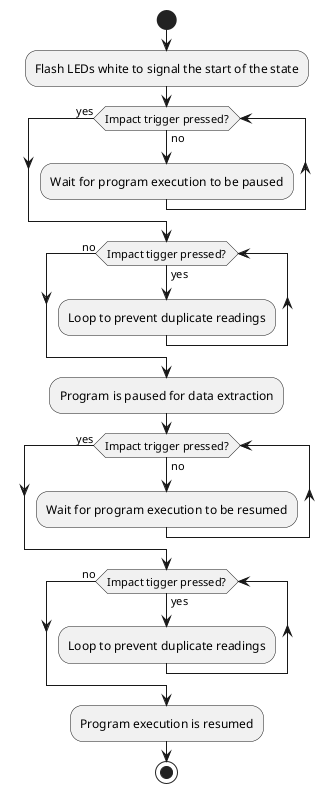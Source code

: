 @startuml
start
:Flash LEDs white to signal the start of the state;
while (Impact trigger pressed?) is (no)
    :Wait for program execution to be paused;
endwhile (yes)
while (Impact tigger pressed?) is (yes)
    :Loop to prevent duplicate readings;
endwhile (no)
:Program is paused for data extraction;
while (Impact trigger pressed?) is (no)
    :Wait for program execution to be resumed;
endwhile (yes)
while (Impact tigger pressed?) is (yes)
    :Loop to prevent duplicate readings;
endwhile (no)
:Program execution is resumed;
stop
@enduml
